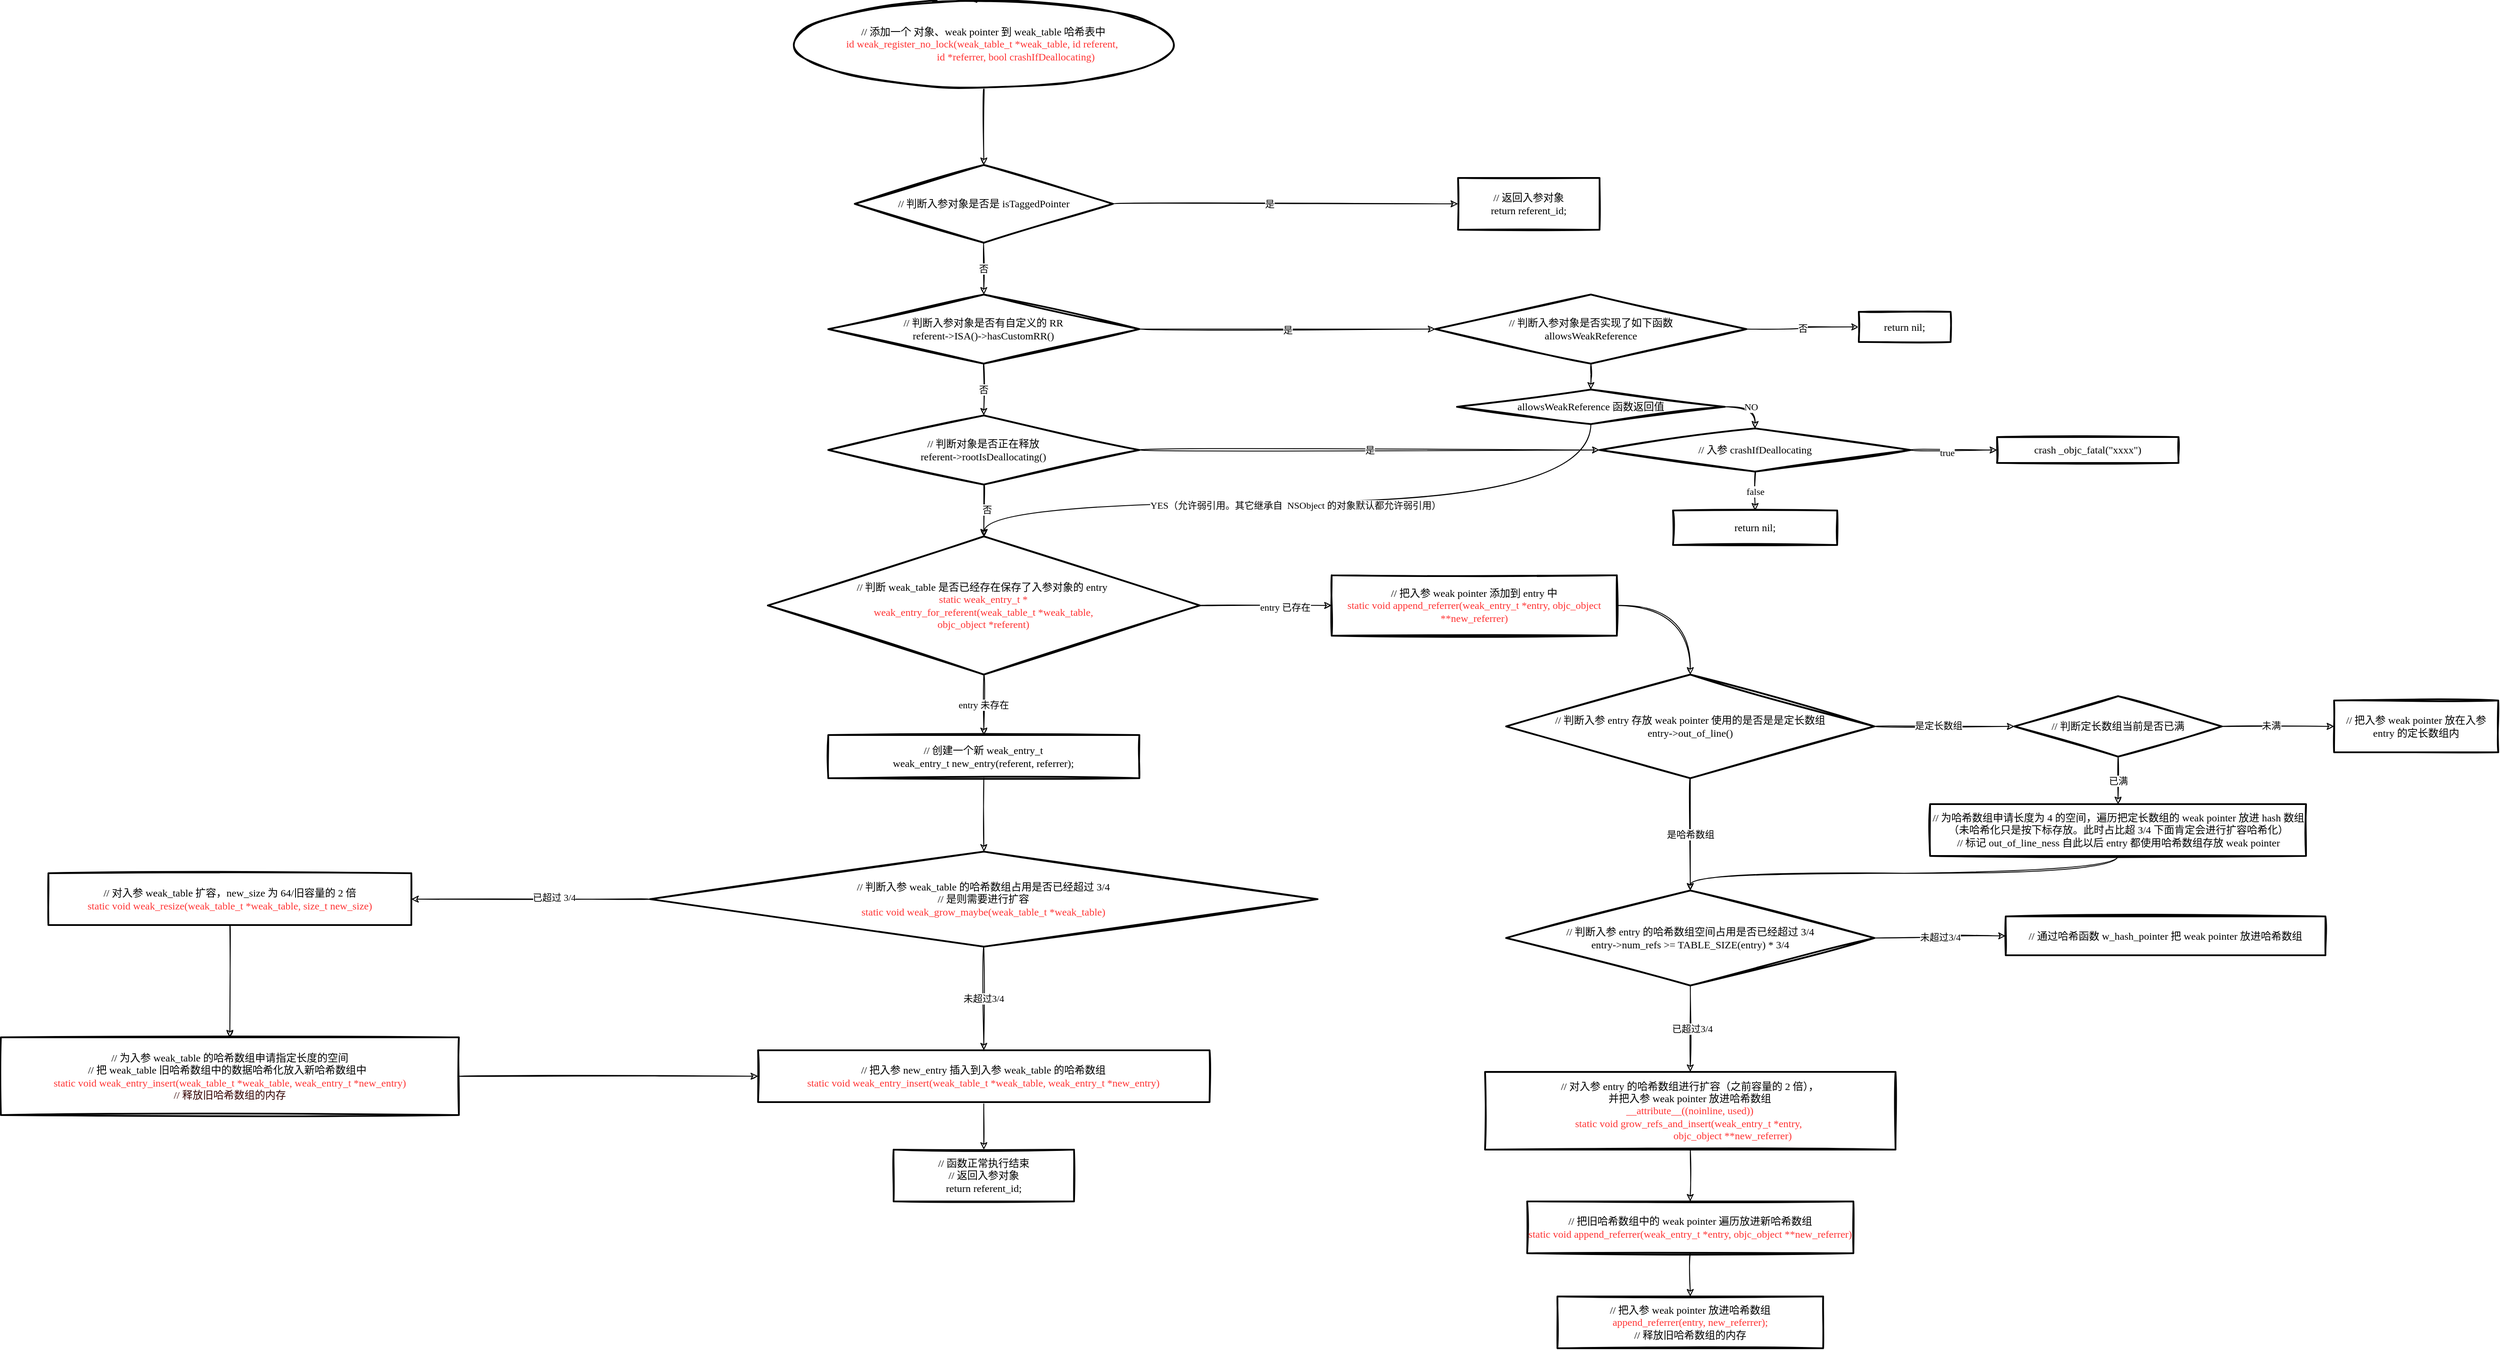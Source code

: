 <mxfile version="13.5.7" type="device"><diagram id="C5RBs43oDa-KdzZeNtuy" name="Page-1"><mxGraphModel dx="2955" dy="2173" grid="1" gridSize="10" guides="1" tooltips="1" connect="1" arrows="1" fold="1" page="1" pageScale="1" pageWidth="827" pageHeight="1169" math="0" shadow="0"><root><mxCell id="WIyWlLk6GJQsqaUBKTNV-0"/><mxCell id="WIyWlLk6GJQsqaUBKTNV-1" parent="WIyWlLk6GJQsqaUBKTNV-0"/><mxCell id="Hl5mFDEtMX-IFk9-etCa-2" value="" style="edgeStyle=orthogonalEdgeStyle;curved=1;rounded=0;sketch=1;orthogonalLoop=1;jettySize=auto;html=1;fontFamily=Comic Sans MS;" parent="WIyWlLk6GJQsqaUBKTNV-1" source="Hl5mFDEtMX-IFk9-etCa-0" target="Hl5mFDEtMX-IFk9-etCa-1" edge="1"><mxGeometry relative="1" as="geometry"/></mxCell><mxCell id="Hl5mFDEtMX-IFk9-etCa-0" value="&lt;div&gt;// 添加一个 对象、weak pointer 到 weak_table 哈希表中&lt;/div&gt;&lt;div&gt;&lt;font color=&quot;#ff3333&quot;&gt;id weak_register_no_lock(weak_table_t *weak_table, id referent,&amp;nbsp;&lt;/font&gt;&lt;/div&gt;&lt;div&gt;&lt;font color=&quot;#ff3333&quot;&gt;&amp;nbsp; &amp;nbsp; &amp;nbsp; &amp;nbsp; &amp;nbsp; &amp;nbsp; &amp;nbsp; &amp;nbsp; &amp;nbsp; &amp;nbsp; &amp;nbsp; &amp;nbsp; &amp;nbsp;id *referrer, bool crashIfDeallocating)&lt;/font&gt;&lt;/div&gt;" style="strokeWidth=2;html=1;shape=mxgraph.flowchart.start_1;whiteSpace=wrap;sketch=1;fontFamily=Comic Sans MS;" parent="WIyWlLk6GJQsqaUBKTNV-1" vertex="1"><mxGeometry x="-257.51" y="-80" width="450" height="100" as="geometry"/></mxCell><mxCell id="Hl5mFDEtMX-IFk9-etCa-4" value="否" style="edgeStyle=orthogonalEdgeStyle;curved=1;rounded=0;sketch=1;orthogonalLoop=1;jettySize=auto;html=1;fontFamily=Comic Sans MS;" parent="WIyWlLk6GJQsqaUBKTNV-1" source="Hl5mFDEtMX-IFk9-etCa-1" target="Hl5mFDEtMX-IFk9-etCa-3" edge="1"><mxGeometry relative="1" as="geometry"/></mxCell><mxCell id="Hl5mFDEtMX-IFk9-etCa-57" value="" style="edgeStyle=orthogonalEdgeStyle;curved=1;rounded=0;sketch=1;orthogonalLoop=1;jettySize=auto;html=1;fontFamily=Comic Sans MS;" parent="WIyWlLk6GJQsqaUBKTNV-1" source="Hl5mFDEtMX-IFk9-etCa-1" target="Hl5mFDEtMX-IFk9-etCa-56" edge="1"><mxGeometry relative="1" as="geometry"/></mxCell><mxCell id="Hl5mFDEtMX-IFk9-etCa-58" value="是" style="edgeLabel;html=1;align=center;verticalAlign=middle;resizable=0;points=[];fontFamily=Comic Sans MS;" parent="Hl5mFDEtMX-IFk9-etCa-57" vertex="1" connectable="0"><mxGeometry x="-0.095" relative="1" as="geometry"><mxPoint as="offset"/></mxGeometry></mxCell><mxCell id="Hl5mFDEtMX-IFk9-etCa-1" value="// 判断入参对象是否是 isTaggedPointer" style="rhombus;whiteSpace=wrap;html=1;fontFamily=Comic Sans MS;strokeWidth=2;sketch=1;" parent="WIyWlLk6GJQsqaUBKTNV-1" vertex="1"><mxGeometry x="-181.89" y="110" width="298.75" height="90" as="geometry"/></mxCell><mxCell id="Hl5mFDEtMX-IFk9-etCa-66" value="否" style="edgeStyle=orthogonalEdgeStyle;curved=1;rounded=0;sketch=1;orthogonalLoop=1;jettySize=auto;html=1;fontFamily=Comic Sans MS;" parent="WIyWlLk6GJQsqaUBKTNV-1" source="Hl5mFDEtMX-IFk9-etCa-3" target="Hl5mFDEtMX-IFk9-etCa-65" edge="1"><mxGeometry relative="1" as="geometry"/></mxCell><mxCell id="Hl5mFDEtMX-IFk9-etCa-84" value="" style="edgeStyle=orthogonalEdgeStyle;curved=1;rounded=0;sketch=1;orthogonalLoop=1;jettySize=auto;html=1;fontFamily=Comic Sans MS;" parent="WIyWlLk6GJQsqaUBKTNV-1" source="Hl5mFDEtMX-IFk9-etCa-3" target="Hl5mFDEtMX-IFk9-etCa-83" edge="1"><mxGeometry relative="1" as="geometry"/></mxCell><mxCell id="Hl5mFDEtMX-IFk9-etCa-85" value="是" style="edgeLabel;html=1;align=center;verticalAlign=middle;resizable=0;points=[];fontFamily=Comic Sans MS;" parent="Hl5mFDEtMX-IFk9-etCa-84" vertex="1" connectable="0"><mxGeometry x="0.0" y="-1" relative="1" as="geometry"><mxPoint as="offset"/></mxGeometry></mxCell><mxCell id="Hl5mFDEtMX-IFk9-etCa-3" value="// 判断入参对象是否有自定义的 RR&lt;br&gt;referent-&amp;gt;ISA()-&amp;gt;hasCustomRR()" style="rhombus;whiteSpace=wrap;html=1;fontFamily=Comic Sans MS;strokeWidth=2;sketch=1;" parent="WIyWlLk6GJQsqaUBKTNV-1" vertex="1"><mxGeometry x="-212.51" y="260" width="360" height="80" as="geometry"/></mxCell><mxCell id="Hl5mFDEtMX-IFk9-etCa-8" value="" style="edgeStyle=orthogonalEdgeStyle;curved=1;rounded=0;sketch=1;orthogonalLoop=1;jettySize=auto;html=1;fontFamily=Comic Sans MS;" parent="WIyWlLk6GJQsqaUBKTNV-1" source="Hl5mFDEtMX-IFk9-etCa-5" target="Hl5mFDEtMX-IFk9-etCa-7" edge="1"><mxGeometry relative="1" as="geometry"/></mxCell><mxCell id="Hl5mFDEtMX-IFk9-etCa-29" value="entry 已存在" style="edgeLabel;html=1;align=center;verticalAlign=middle;resizable=0;points=[];fontFamily=Comic Sans MS;" parent="Hl5mFDEtMX-IFk9-etCa-8" vertex="1" connectable="0"><mxGeometry x="0.289" y="-2" relative="1" as="geometry"><mxPoint as="offset"/></mxGeometry></mxCell><mxCell id="Hl5mFDEtMX-IFk9-etCa-38" value="entry 未存在" style="edgeStyle=orthogonalEdgeStyle;curved=1;rounded=0;sketch=1;orthogonalLoop=1;jettySize=auto;html=1;fontFamily=Comic Sans MS;" parent="WIyWlLk6GJQsqaUBKTNV-1" source="Hl5mFDEtMX-IFk9-etCa-5" target="Hl5mFDEtMX-IFk9-etCa-37" edge="1"><mxGeometry relative="1" as="geometry"/></mxCell><mxCell id="Hl5mFDEtMX-IFk9-etCa-5" value="&lt;div&gt;// 判断 weak_table 是否已经存在保存了入参对象的 entry&amp;nbsp;&lt;/div&gt;&lt;div&gt;&lt;div&gt;&lt;font color=&quot;#ff3333&quot;&gt;static weak_entry_t *&lt;/font&gt;&lt;/div&gt;&lt;div&gt;&lt;font color=&quot;#ff3333&quot;&gt;weak_entry_for_referent(weak_table_t *weak_table,&lt;/font&gt;&lt;/div&gt;&lt;div&gt;&#9;&#9;&#9;&lt;font color=&quot;#ff3333&quot;&gt;objc_object *referent)&lt;/font&gt;&lt;/div&gt;&lt;/div&gt;" style="rhombus;whiteSpace=wrap;html=1;fontFamily=Comic Sans MS;strokeWidth=2;sketch=1;" parent="WIyWlLk6GJQsqaUBKTNV-1" vertex="1"><mxGeometry x="-282.51" y="540" width="500" height="160" as="geometry"/></mxCell><mxCell id="Hl5mFDEtMX-IFk9-etCa-91" style="edgeStyle=orthogonalEdgeStyle;curved=1;rounded=0;sketch=1;orthogonalLoop=1;jettySize=auto;html=1;fontFamily=Comic Sans MS;entryX=0.5;entryY=0;entryDx=0;entryDy=0;exitX=1;exitY=0.5;exitDx=0;exitDy=0;" parent="WIyWlLk6GJQsqaUBKTNV-1" source="Hl5mFDEtMX-IFk9-etCa-7" target="Hl5mFDEtMX-IFk9-etCa-9" edge="1"><mxGeometry relative="1" as="geometry"><mxPoint x="860" y="640" as="targetPoint"/></mxGeometry></mxCell><mxCell id="Hl5mFDEtMX-IFk9-etCa-7" value="// 把入参 weak pointer 添加到 entry 中&lt;br&gt;&lt;font color=&quot;#ff3333&quot;&gt;static void append_referrer(weak_entry_t *entry, objc_object **new_referrer)&lt;/font&gt;" style="whiteSpace=wrap;html=1;fontFamily=Comic Sans MS;strokeWidth=2;sketch=1;" parent="WIyWlLk6GJQsqaUBKTNV-1" vertex="1"><mxGeometry x="370" y="585" width="330" height="70" as="geometry"/></mxCell><mxCell id="Hl5mFDEtMX-IFk9-etCa-14" value="" style="edgeStyle=orthogonalEdgeStyle;curved=1;rounded=0;sketch=1;orthogonalLoop=1;jettySize=auto;html=1;fontFamily=Comic Sans MS;" parent="WIyWlLk6GJQsqaUBKTNV-1" source="Hl5mFDEtMX-IFk9-etCa-9" target="Hl5mFDEtMX-IFk9-etCa-13" edge="1"><mxGeometry relative="1" as="geometry"/></mxCell><mxCell id="Hl5mFDEtMX-IFk9-etCa-15" value="是定长数组" style="edgeLabel;html=1;align=center;verticalAlign=middle;resizable=0;points=[];fontFamily=Comic Sans MS;" parent="Hl5mFDEtMX-IFk9-etCa-14" vertex="1" connectable="0"><mxGeometry x="-0.083" y="1" relative="1" as="geometry"><mxPoint as="offset"/></mxGeometry></mxCell><mxCell id="Hl5mFDEtMX-IFk9-etCa-23" value="是哈希数组" style="edgeStyle=orthogonalEdgeStyle;curved=1;rounded=0;sketch=1;orthogonalLoop=1;jettySize=auto;html=1;fontFamily=Comic Sans MS;" parent="WIyWlLk6GJQsqaUBKTNV-1" source="Hl5mFDEtMX-IFk9-etCa-9" target="Hl5mFDEtMX-IFk9-etCa-22" edge="1"><mxGeometry relative="1" as="geometry"/></mxCell><mxCell id="Hl5mFDEtMX-IFk9-etCa-9" value="// 判断入参 entry 存放 weak pointer 使用的是否是是定长数组&lt;br&gt;entry-&amp;gt;out_of_line()" style="rhombus;whiteSpace=wrap;html=1;fontFamily=Comic Sans MS;strokeWidth=2;sketch=1;" parent="WIyWlLk6GJQsqaUBKTNV-1" vertex="1"><mxGeometry x="571.87" y="700" width="426.25" height="120" as="geometry"/></mxCell><mxCell id="Hl5mFDEtMX-IFk9-etCa-18" value="" style="edgeStyle=orthogonalEdgeStyle;curved=1;rounded=0;sketch=1;orthogonalLoop=1;jettySize=auto;html=1;fontFamily=Comic Sans MS;" parent="WIyWlLk6GJQsqaUBKTNV-1" source="Hl5mFDEtMX-IFk9-etCa-13" target="Hl5mFDEtMX-IFk9-etCa-17" edge="1"><mxGeometry relative="1" as="geometry"/></mxCell><mxCell id="Hl5mFDEtMX-IFk9-etCa-19" value="未满" style="edgeLabel;html=1;align=center;verticalAlign=middle;resizable=0;points=[];fontFamily=Comic Sans MS;" parent="Hl5mFDEtMX-IFk9-etCa-18" vertex="1" connectable="0"><mxGeometry x="-0.129" y="1" relative="1" as="geometry"><mxPoint as="offset"/></mxGeometry></mxCell><mxCell id="Hl5mFDEtMX-IFk9-etCa-21" value="已满" style="edgeStyle=orthogonalEdgeStyle;curved=1;rounded=0;sketch=1;orthogonalLoop=1;jettySize=auto;html=1;fontFamily=Comic Sans MS;" parent="WIyWlLk6GJQsqaUBKTNV-1" source="Hl5mFDEtMX-IFk9-etCa-13" target="Hl5mFDEtMX-IFk9-etCa-20" edge="1"><mxGeometry relative="1" as="geometry"/></mxCell><mxCell id="Hl5mFDEtMX-IFk9-etCa-13" value="// 判断定长数组当前是否已满" style="rhombus;whiteSpace=wrap;html=1;fontFamily=Comic Sans MS;strokeWidth=2;sketch=1;" parent="WIyWlLk6GJQsqaUBKTNV-1" vertex="1"><mxGeometry x="1160" y="725" width="240" height="70" as="geometry"/></mxCell><mxCell id="Hl5mFDEtMX-IFk9-etCa-17" value="// 把入参 weak pointer 放在入参 entry 的定长数组内" style="whiteSpace=wrap;html=1;fontFamily=Comic Sans MS;strokeWidth=2;sketch=1;" parent="WIyWlLk6GJQsqaUBKTNV-1" vertex="1"><mxGeometry x="1530" y="730" width="190" height="60" as="geometry"/></mxCell><mxCell id="Hl5mFDEtMX-IFk9-etCa-26" style="edgeStyle=orthogonalEdgeStyle;curved=1;rounded=0;sketch=1;orthogonalLoop=1;jettySize=auto;html=1;fontFamily=Comic Sans MS;" parent="WIyWlLk6GJQsqaUBKTNV-1" source="Hl5mFDEtMX-IFk9-etCa-20" target="Hl5mFDEtMX-IFk9-etCa-22" edge="1"><mxGeometry relative="1" as="geometry"><Array as="points"><mxPoint x="1280" y="930"/><mxPoint x="785" y="930"/></Array></mxGeometry></mxCell><mxCell id="Hl5mFDEtMX-IFk9-etCa-20" value="// 为哈希数组申请长度为 4 的空间，遍历把定长数组的 weak pointer 放进 hash 数组（未哈希化只是按下标存放。此时占比超 3/4 下面肯定会进行扩容哈希化）&lt;br&gt;// 标记&amp;nbsp;out_of_line_ness 自此以后 entry 都使用哈希数组存放 weak pointer" style="whiteSpace=wrap;html=1;fontFamily=Comic Sans MS;strokeWidth=2;sketch=1;" parent="WIyWlLk6GJQsqaUBKTNV-1" vertex="1"><mxGeometry x="1062.5" y="850" width="435" height="60" as="geometry"/></mxCell><mxCell id="Hl5mFDEtMX-IFk9-etCa-28" value="未超过3/4" style="edgeStyle=orthogonalEdgeStyle;curved=1;rounded=0;sketch=1;orthogonalLoop=1;jettySize=auto;html=1;fontFamily=Comic Sans MS;" parent="WIyWlLk6GJQsqaUBKTNV-1" source="Hl5mFDEtMX-IFk9-etCa-22" target="Hl5mFDEtMX-IFk9-etCa-27" edge="1"><mxGeometry relative="1" as="geometry"/></mxCell><mxCell id="Hl5mFDEtMX-IFk9-etCa-31" value="" style="edgeStyle=orthogonalEdgeStyle;curved=1;rounded=0;sketch=1;orthogonalLoop=1;jettySize=auto;html=1;fontFamily=Comic Sans MS;" parent="WIyWlLk6GJQsqaUBKTNV-1" source="Hl5mFDEtMX-IFk9-etCa-22" target="Hl5mFDEtMX-IFk9-etCa-30" edge="1"><mxGeometry relative="1" as="geometry"/></mxCell><mxCell id="Hl5mFDEtMX-IFk9-etCa-32" value="已超过3/4" style="edgeLabel;html=1;align=center;verticalAlign=middle;resizable=0;points=[];fontFamily=Comic Sans MS;" parent="Hl5mFDEtMX-IFk9-etCa-31" vertex="1" connectable="0"><mxGeometry x="-0.001" y="2" relative="1" as="geometry"><mxPoint as="offset"/></mxGeometry></mxCell><mxCell id="Hl5mFDEtMX-IFk9-etCa-22" value="// 判断入参 entry 的哈希数组空间占用是否已经超过 3/4&lt;br&gt;entry-&amp;gt;num_refs &amp;gt;= TABLE_SIZE(entry) * 3/4" style="rhombus;whiteSpace=wrap;html=1;fontFamily=Comic Sans MS;strokeWidth=2;sketch=1;" parent="WIyWlLk6GJQsqaUBKTNV-1" vertex="1"><mxGeometry x="571.87" y="950" width="426.25" height="110" as="geometry"/></mxCell><mxCell id="Hl5mFDEtMX-IFk9-etCa-27" value="// 通过哈希函数 w_hash_pointer 把 weak pointer 放进哈希数组" style="whiteSpace=wrap;html=1;fontFamily=Comic Sans MS;strokeWidth=2;sketch=1;" parent="WIyWlLk6GJQsqaUBKTNV-1" vertex="1"><mxGeometry x="1150" y="980" width="370" height="45" as="geometry"/></mxCell><mxCell id="Hl5mFDEtMX-IFk9-etCa-34" value="" style="edgeStyle=orthogonalEdgeStyle;curved=1;rounded=0;sketch=1;orthogonalLoop=1;jettySize=auto;html=1;fontFamily=Comic Sans MS;" parent="WIyWlLk6GJQsqaUBKTNV-1" source="Hl5mFDEtMX-IFk9-etCa-30" target="Hl5mFDEtMX-IFk9-etCa-33" edge="1"><mxGeometry relative="1" as="geometry"/></mxCell><mxCell id="Hl5mFDEtMX-IFk9-etCa-30" value="// 对入参 entry 的哈希数组进行扩容（之前容量的 2 倍），&lt;br&gt;并把入参 weak pointer 放进哈希数组&lt;br&gt;&lt;div&gt;&lt;font color=&quot;#ff3333&quot;&gt;__attribute__((noinline, used))&lt;/font&gt;&lt;/div&gt;&lt;div&gt;&lt;font color=&quot;#ff3333&quot;&gt;static void grow_refs_and_insert(weak_entry_t *entry,&amp;nbsp;&lt;/font&gt;&lt;/div&gt;&lt;div&gt;&lt;font color=&quot;#ff3333&quot;&gt;&amp;nbsp; &amp;nbsp; &amp;nbsp; &amp;nbsp; &amp;nbsp; &amp;nbsp; &amp;nbsp; &amp;nbsp; &amp;nbsp; &amp;nbsp; &amp;nbsp; &amp;nbsp; &amp;nbsp; &amp;nbsp; &amp;nbsp; &amp;nbsp; &amp;nbsp;objc_object **new_referrer)&lt;/font&gt;&lt;/div&gt;" style="whiteSpace=wrap;html=1;fontFamily=Comic Sans MS;strokeWidth=2;sketch=1;" parent="WIyWlLk6GJQsqaUBKTNV-1" vertex="1"><mxGeometry x="547.49" y="1160" width="475.01" height="90" as="geometry"/></mxCell><mxCell id="Hl5mFDEtMX-IFk9-etCa-36" value="" style="edgeStyle=orthogonalEdgeStyle;curved=1;rounded=0;sketch=1;orthogonalLoop=1;jettySize=auto;html=1;fontFamily=Comic Sans MS;" parent="WIyWlLk6GJQsqaUBKTNV-1" source="Hl5mFDEtMX-IFk9-etCa-33" target="Hl5mFDEtMX-IFk9-etCa-35" edge="1"><mxGeometry relative="1" as="geometry"/></mxCell><mxCell id="Hl5mFDEtMX-IFk9-etCa-33" value="// 把旧哈希数组中的 weak pointer 遍历放进新哈希数组&lt;br&gt;&lt;font color=&quot;#ff3333&quot;&gt;static void append_referrer(weak_entry_t *entry, objc_object **new_referrer)&lt;/font&gt;" style="whiteSpace=wrap;html=1;fontFamily=Comic Sans MS;strokeWidth=2;sketch=1;" parent="WIyWlLk6GJQsqaUBKTNV-1" vertex="1"><mxGeometry x="596.23" y="1310" width="377.51" height="60" as="geometry"/></mxCell><mxCell id="Hl5mFDEtMX-IFk9-etCa-35" value="// 把入参 weak pointer 放进哈希数组&lt;br&gt;&lt;font color=&quot;#ff3333&quot;&gt;append_referrer(entry, new_referrer);&lt;/font&gt;&lt;br&gt;// 释放旧哈希数组的内存" style="whiteSpace=wrap;html=1;fontFamily=Comic Sans MS;strokeWidth=2;sketch=1;" parent="WIyWlLk6GJQsqaUBKTNV-1" vertex="1"><mxGeometry x="631.24" y="1420" width="307.51" height="60" as="geometry"/></mxCell><mxCell id="Hl5mFDEtMX-IFk9-etCa-42" value="" style="edgeStyle=orthogonalEdgeStyle;curved=1;rounded=0;sketch=1;orthogonalLoop=1;jettySize=auto;html=1;fontFamily=Comic Sans MS;" parent="WIyWlLk6GJQsqaUBKTNV-1" source="Hl5mFDEtMX-IFk9-etCa-37" target="Hl5mFDEtMX-IFk9-etCa-41" edge="1"><mxGeometry relative="1" as="geometry"/></mxCell><mxCell id="Hl5mFDEtMX-IFk9-etCa-37" value="// 创建一个新 weak_entry_t&lt;br&gt;weak_entry_t new_entry(referent, referrer);" style="whiteSpace=wrap;html=1;fontFamily=Comic Sans MS;strokeWidth=2;sketch=1;" parent="WIyWlLk6GJQsqaUBKTNV-1" vertex="1"><mxGeometry x="-212.52" y="770" width="360" height="50" as="geometry"/></mxCell><mxCell id="Hl5mFDEtMX-IFk9-etCa-44" value="" style="edgeStyle=orthogonalEdgeStyle;curved=1;rounded=0;sketch=1;orthogonalLoop=1;jettySize=auto;html=1;fontFamily=Comic Sans MS;" parent="WIyWlLk6GJQsqaUBKTNV-1" source="Hl5mFDEtMX-IFk9-etCa-41" target="Hl5mFDEtMX-IFk9-etCa-43" edge="1"><mxGeometry relative="1" as="geometry"/></mxCell><mxCell id="Hl5mFDEtMX-IFk9-etCa-45" value="已超过 3/4" style="edgeLabel;html=1;align=center;verticalAlign=middle;resizable=0;points=[];fontFamily=Comic Sans MS;" parent="Hl5mFDEtMX-IFk9-etCa-44" vertex="1" connectable="0"><mxGeometry x="-0.195" y="-2" relative="1" as="geometry"><mxPoint as="offset"/></mxGeometry></mxCell><mxCell id="Hl5mFDEtMX-IFk9-etCa-52" value="未超过3/4" style="edgeStyle=orthogonalEdgeStyle;curved=1;rounded=0;sketch=1;orthogonalLoop=1;jettySize=auto;html=1;fontFamily=Comic Sans MS;" parent="WIyWlLk6GJQsqaUBKTNV-1" source="Hl5mFDEtMX-IFk9-etCa-41" target="Hl5mFDEtMX-IFk9-etCa-51" edge="1"><mxGeometry relative="1" as="geometry"/></mxCell><mxCell id="Hl5mFDEtMX-IFk9-etCa-41" value="&lt;span&gt;// 判断入参 weak_table 的哈希数组占用是否已经超过 3/4&lt;br&gt;// 是则需要进行扩容&lt;/span&gt;&lt;br&gt;&lt;span&gt;&lt;font color=&quot;#ff3333&quot;&gt;static void weak_grow_maybe(weak_table_t *weak_table)&lt;/font&gt;&lt;/span&gt;" style="rhombus;whiteSpace=wrap;html=1;fontFamily=Comic Sans MS;strokeWidth=2;sketch=1;" parent="WIyWlLk6GJQsqaUBKTNV-1" vertex="1"><mxGeometry x="-418.77" y="905" width="772.49" height="110" as="geometry"/></mxCell><mxCell id="Hl5mFDEtMX-IFk9-etCa-50" style="edgeStyle=orthogonalEdgeStyle;curved=1;rounded=0;sketch=1;orthogonalLoop=1;jettySize=auto;html=1;fontFamily=Comic Sans MS;" parent="WIyWlLk6GJQsqaUBKTNV-1" source="Hl5mFDEtMX-IFk9-etCa-43" target="Hl5mFDEtMX-IFk9-etCa-48" edge="1"><mxGeometry relative="1" as="geometry"/></mxCell><mxCell id="Hl5mFDEtMX-IFk9-etCa-43" value="// 对入参 weak_table 扩容，new_size 为 64/旧容量的 2 倍&lt;br&gt;&lt;font color=&quot;#ff3333&quot;&gt;static void weak_resize(weak_table_t *weak_table, size_t new_size)&lt;/font&gt;" style="whiteSpace=wrap;html=1;fontFamily=Comic Sans MS;strokeWidth=2;sketch=1;" parent="WIyWlLk6GJQsqaUBKTNV-1" vertex="1"><mxGeometry x="-1115" y="930" width="420" height="60" as="geometry"/></mxCell><mxCell id="Hl5mFDEtMX-IFk9-etCa-53" style="edgeStyle=orthogonalEdgeStyle;curved=1;rounded=0;sketch=1;orthogonalLoop=1;jettySize=auto;html=1;entryX=0;entryY=0.5;entryDx=0;entryDy=0;fontFamily=Comic Sans MS;" parent="WIyWlLk6GJQsqaUBKTNV-1" source="Hl5mFDEtMX-IFk9-etCa-48" target="Hl5mFDEtMX-IFk9-etCa-51" edge="1"><mxGeometry relative="1" as="geometry"/></mxCell><mxCell id="Hl5mFDEtMX-IFk9-etCa-48" value="// 为入参 weak_table 的哈希数组申请指定长度的空间&lt;br&gt;// 把 weak_table 旧哈希数组中的数据哈希化放入新哈希数组中&amp;nbsp;&amp;nbsp;&lt;br&gt;&lt;font color=&quot;#ff3333&quot;&gt;static void weak_entry_insert(weak_table_t *weak_table, weak_entry_t *new_entry)&lt;/font&gt;&lt;br&gt;&lt;font color=&quot;#330000&quot;&gt;// 释放旧哈希数组的内存&lt;/font&gt;" style="whiteSpace=wrap;html=1;fontFamily=Comic Sans MS;strokeWidth=2;sketch=1;" parent="WIyWlLk6GJQsqaUBKTNV-1" vertex="1"><mxGeometry x="-1170" y="1120" width="530" height="90" as="geometry"/></mxCell><mxCell id="Hl5mFDEtMX-IFk9-etCa-55" value="" style="edgeStyle=orthogonalEdgeStyle;curved=1;rounded=0;sketch=1;orthogonalLoop=1;jettySize=auto;html=1;fontFamily=Comic Sans MS;" parent="WIyWlLk6GJQsqaUBKTNV-1" source="Hl5mFDEtMX-IFk9-etCa-51" target="Hl5mFDEtMX-IFk9-etCa-54" edge="1"><mxGeometry relative="1" as="geometry"/></mxCell><mxCell id="Hl5mFDEtMX-IFk9-etCa-51" value="// 把入参 new_entry 插入到入参 weak_table 的哈希数组&lt;br&gt;&lt;font color=&quot;#ff3333&quot;&gt;static void weak_entry_insert(weak_table_t *weak_table, weak_entry_t *new_entry)&lt;/font&gt;" style="whiteSpace=wrap;html=1;fontFamily=Comic Sans MS;strokeWidth=2;sketch=1;" parent="WIyWlLk6GJQsqaUBKTNV-1" vertex="1"><mxGeometry x="-293.77" y="1135" width="522.49" height="60" as="geometry"/></mxCell><mxCell id="Hl5mFDEtMX-IFk9-etCa-54" value="// 函数正常执行结束&lt;br&gt;// 返回入参对象&lt;br&gt;return referent_id;" style="whiteSpace=wrap;html=1;fontFamily=Comic Sans MS;strokeWidth=2;sketch=1;" parent="WIyWlLk6GJQsqaUBKTNV-1" vertex="1"><mxGeometry x="-136.91" y="1250" width="208.77" height="60" as="geometry"/></mxCell><mxCell id="Hl5mFDEtMX-IFk9-etCa-56" value="&lt;span&gt;// 返回入参对象&lt;/span&gt;&lt;br&gt;&lt;span&gt;return referent_id;&lt;/span&gt;" style="whiteSpace=wrap;html=1;fontFamily=Comic Sans MS;strokeWidth=2;sketch=1;" parent="WIyWlLk6GJQsqaUBKTNV-1" vertex="1"><mxGeometry x="516.24" y="125" width="163.76" height="60" as="geometry"/></mxCell><mxCell id="Hl5mFDEtMX-IFk9-etCa-67" value="" style="edgeStyle=orthogonalEdgeStyle;curved=1;rounded=0;sketch=1;orthogonalLoop=1;jettySize=auto;html=1;fontFamily=Comic Sans MS;" parent="WIyWlLk6GJQsqaUBKTNV-1" source="Hl5mFDEtMX-IFk9-etCa-65" target="Hl5mFDEtMX-IFk9-etCa-5" edge="1"><mxGeometry relative="1" as="geometry"/></mxCell><mxCell id="Hl5mFDEtMX-IFk9-etCa-68" value="否" style="edgeLabel;html=1;align=center;verticalAlign=middle;resizable=0;points=[];fontFamily=Comic Sans MS;" parent="Hl5mFDEtMX-IFk9-etCa-67" vertex="1" connectable="0"><mxGeometry x="-0.05" y="3" relative="1" as="geometry"><mxPoint as="offset"/></mxGeometry></mxCell><mxCell id="Hl5mFDEtMX-IFk9-etCa-72" value="是" style="edgeStyle=orthogonalEdgeStyle;curved=1;rounded=0;sketch=1;orthogonalLoop=1;jettySize=auto;html=1;fontFamily=Comic Sans MS;" parent="WIyWlLk6GJQsqaUBKTNV-1" source="Hl5mFDEtMX-IFk9-etCa-65" target="Hl5mFDEtMX-IFk9-etCa-71" edge="1"><mxGeometry relative="1" as="geometry"/></mxCell><mxCell id="Hl5mFDEtMX-IFk9-etCa-65" value="// 判断对象是否正在释放&lt;br&gt;referent-&amp;gt;rootIsDeallocating()" style="rhombus;whiteSpace=wrap;html=1;fontFamily=Comic Sans MS;strokeWidth=2;sketch=1;" parent="WIyWlLk6GJQsqaUBKTNV-1" vertex="1"><mxGeometry x="-212.51" y="400" width="360" height="80" as="geometry"/></mxCell><mxCell id="Hl5mFDEtMX-IFk9-etCa-74" value="" style="edgeStyle=orthogonalEdgeStyle;curved=1;rounded=0;sketch=1;orthogonalLoop=1;jettySize=auto;html=1;fontFamily=Comic Sans MS;" parent="WIyWlLk6GJQsqaUBKTNV-1" source="Hl5mFDEtMX-IFk9-etCa-71" target="Hl5mFDEtMX-IFk9-etCa-73" edge="1"><mxGeometry relative="1" as="geometry"/></mxCell><mxCell id="Hl5mFDEtMX-IFk9-etCa-75" value="true" style="edgeLabel;html=1;align=center;verticalAlign=middle;resizable=0;points=[];fontFamily=Comic Sans MS;" parent="Hl5mFDEtMX-IFk9-etCa-74" vertex="1" connectable="0"><mxGeometry x="-0.174" y="-3" relative="1" as="geometry"><mxPoint as="offset"/></mxGeometry></mxCell><mxCell id="Hl5mFDEtMX-IFk9-etCa-77" value="false" style="edgeStyle=orthogonalEdgeStyle;curved=1;rounded=0;sketch=1;orthogonalLoop=1;jettySize=auto;html=1;fontFamily=Comic Sans MS;" parent="WIyWlLk6GJQsqaUBKTNV-1" source="Hl5mFDEtMX-IFk9-etCa-71" target="Hl5mFDEtMX-IFk9-etCa-76" edge="1"><mxGeometry relative="1" as="geometry"/></mxCell><mxCell id="Hl5mFDEtMX-IFk9-etCa-71" value="// 入参&amp;nbsp;crashIfDeallocating" style="rhombus;whiteSpace=wrap;html=1;fontFamily=Comic Sans MS;strokeWidth=2;sketch=1;" parent="WIyWlLk6GJQsqaUBKTNV-1" vertex="1"><mxGeometry x="680" y="415" width="360" height="50" as="geometry"/></mxCell><mxCell id="Hl5mFDEtMX-IFk9-etCa-73" value="crash _objc_fatal(&quot;xxxx&quot;)" style="whiteSpace=wrap;html=1;fontFamily=Comic Sans MS;strokeWidth=2;sketch=1;" parent="WIyWlLk6GJQsqaUBKTNV-1" vertex="1"><mxGeometry x="1140" y="425" width="210" height="30" as="geometry"/></mxCell><mxCell id="Hl5mFDEtMX-IFk9-etCa-76" value="return nil;" style="whiteSpace=wrap;html=1;fontFamily=Comic Sans MS;strokeWidth=2;sketch=1;" parent="WIyWlLk6GJQsqaUBKTNV-1" vertex="1"><mxGeometry x="765" y="510" width="190" height="40" as="geometry"/></mxCell><mxCell id="Hl5mFDEtMX-IFk9-etCa-98" value="否" style="edgeStyle=orthogonalEdgeStyle;curved=1;rounded=0;sketch=1;orthogonalLoop=1;jettySize=auto;html=1;fontFamily=Comic Sans MS;" parent="WIyWlLk6GJQsqaUBKTNV-1" source="Hl5mFDEtMX-IFk9-etCa-83" target="Hl5mFDEtMX-IFk9-etCa-97" edge="1"><mxGeometry relative="1" as="geometry"/></mxCell><mxCell id="Hl5mFDEtMX-IFk9-etCa-101" style="edgeStyle=orthogonalEdgeStyle;curved=1;rounded=0;sketch=1;orthogonalLoop=1;jettySize=auto;html=1;entryX=0.5;entryY=0;entryDx=0;entryDy=0;entryPerimeter=0;fontFamily=Comic Sans MS;" parent="WIyWlLk6GJQsqaUBKTNV-1" source="Hl5mFDEtMX-IFk9-etCa-83" target="Hl5mFDEtMX-IFk9-etCa-100" edge="1"><mxGeometry relative="1" as="geometry"/></mxCell><mxCell id="Hl5mFDEtMX-IFk9-etCa-83" value="// 判断入参对象是否实现了如下函数&lt;br&gt;allowsWeakReference" style="rhombus;whiteSpace=wrap;html=1;fontFamily=Comic Sans MS;strokeWidth=2;sketch=1;" parent="WIyWlLk6GJQsqaUBKTNV-1" vertex="1"><mxGeometry x="489.99" y="260" width="360" height="80" as="geometry"/></mxCell><mxCell id="Hl5mFDEtMX-IFk9-etCa-97" value="return nil;" style="whiteSpace=wrap;html=1;fontFamily=Comic Sans MS;strokeWidth=2;sketch=1;" parent="WIyWlLk6GJQsqaUBKTNV-1" vertex="1"><mxGeometry x="980" y="280" width="106.26" height="35" as="geometry"/></mxCell><mxCell id="Hl5mFDEtMX-IFk9-etCa-103" style="edgeStyle=orthogonalEdgeStyle;curved=1;rounded=0;sketch=1;orthogonalLoop=1;jettySize=auto;html=1;fontFamily=Comic Sans MS;" parent="WIyWlLk6GJQsqaUBKTNV-1" source="Hl5mFDEtMX-IFk9-etCa-100" target="Hl5mFDEtMX-IFk9-etCa-5" edge="1"><mxGeometry relative="1" as="geometry"><Array as="points"><mxPoint x="670" y="500"/><mxPoint x="-32" y="500"/></Array></mxGeometry></mxCell><mxCell id="Hl5mFDEtMX-IFk9-etCa-104" value="YES（允许弱引用。其它继承自&amp;nbsp; NSObject 的对象默认都允许弱引用）" style="edgeLabel;html=1;align=center;verticalAlign=middle;resizable=0;points=[];fontFamily=Comic Sans MS;" parent="Hl5mFDEtMX-IFk9-etCa-103" vertex="1" connectable="0"><mxGeometry x="0.04" y="4" relative="1" as="geometry"><mxPoint as="offset"/></mxGeometry></mxCell><mxCell id="Hl5mFDEtMX-IFk9-etCa-105" value="NO" style="edgeStyle=orthogonalEdgeStyle;curved=1;rounded=0;sketch=1;orthogonalLoop=1;jettySize=auto;html=1;entryX=0.5;entryY=0;entryDx=0;entryDy=0;fontFamily=Comic Sans MS;exitX=1;exitY=0.5;exitDx=0;exitDy=0;exitPerimeter=0;" parent="WIyWlLk6GJQsqaUBKTNV-1" source="Hl5mFDEtMX-IFk9-etCa-100" target="Hl5mFDEtMX-IFk9-etCa-71" edge="1"><mxGeometry relative="1" as="geometry"/></mxCell><mxCell id="Hl5mFDEtMX-IFk9-etCa-100" value="allowsWeakReference 函数返回值" style="strokeWidth=2;html=1;shape=mxgraph.flowchart.decision;whiteSpace=wrap;sketch=1;fontFamily=Comic Sans MS;" parent="WIyWlLk6GJQsqaUBKTNV-1" vertex="1"><mxGeometry x="514.99" y="370" width="309.99" height="40" as="geometry"/></mxCell></root></mxGraphModel></diagram></mxfile>